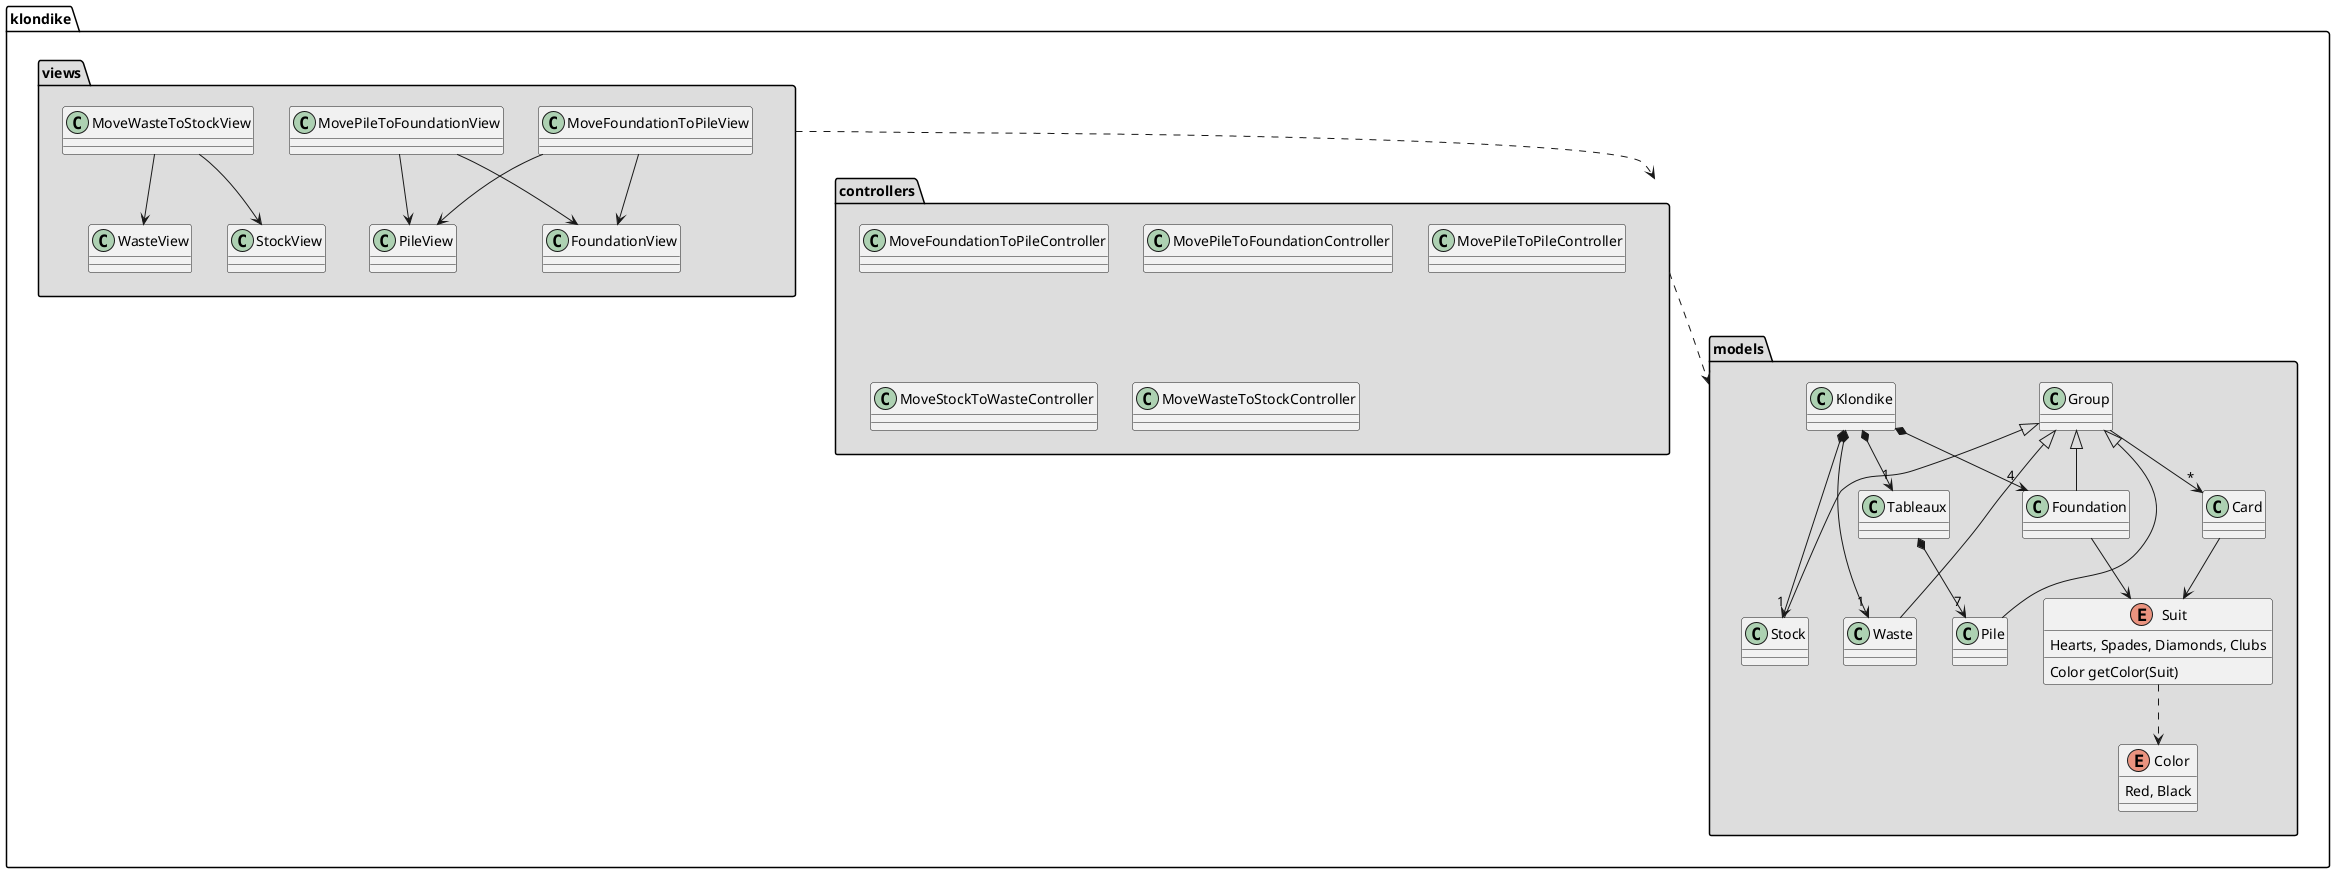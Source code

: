 @startuml

package klondike.views #DDDDDD {
   class MoveFoundationToPileView
   class MovePileToFoundationView
   class MoveWasteToStockView

   class PileView
   class FoundationView
   class WasteView
   class StockView

   MoveFoundationToPileView -down-> PileView
   MoveFoundationToPileView -down-> FoundationView

   MovePileToFoundationView -down-> PileView
   MovePileToFoundationView -down-> FoundationView

   MoveWasteToStockView -down-> WasteView
   MoveWasteToStockView -down-> StockView
}

package "klondike.controllers" #DDDDDD {
   class MoveFoundationToPileController
   class MovePileToFoundationController
   class MovePileToPileController
   class MoveStockToWasteController
   class MoveWasteToStockController
}

package "klondike.models" #DDDDDD {
   enum Color {
      Red, Black
   }

   enum Suit {
    Hearts, Spades, Diamonds, Clubs
    Color getColor(Suit)
   }

   Card --> Suit
   Suit ..> Color

   Group -> "*" Card
   Group <|-down-- Pile
   Group <|-down-- Stock
   Group <|-down-- Waste
   Group <|-down- Foundation


   Tableaux *-down-> "7" Pile
   Klondike *-down-> "1" Stock
   Klondike *-down-> "1" Waste
   Klondike *-down-> "1" Tableaux
   Klondike *-down-> "4" Foundation

   Foundation --> Suit
}

klondike.views ..> klondike.controllers
klondike.controllers ..> klondike.models

@enduml

